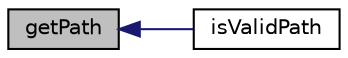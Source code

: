 digraph "getPath"
{
  edge [fontname="Helvetica",fontsize="10",labelfontname="Helvetica",labelfontsize="10"];
  node [fontname="Helvetica",fontsize="10",shape=record];
  rankdir="LR";
  Node1 [label="getPath",height=0.2,width=0.4,color="black", fillcolor="grey75", style="filled" fontcolor="black"];
  Node1 -> Node2 [dir="back",color="midnightblue",fontsize="10",style="solid",fontname="Helvetica"];
  Node2 [label="isValidPath",height=0.2,width=0.4,color="black", fillcolor="white", style="filled",URL="$class_simple_cookie.html#aa5f2ab3b5aeea35d5567603bb5e8d5ee"];
}
